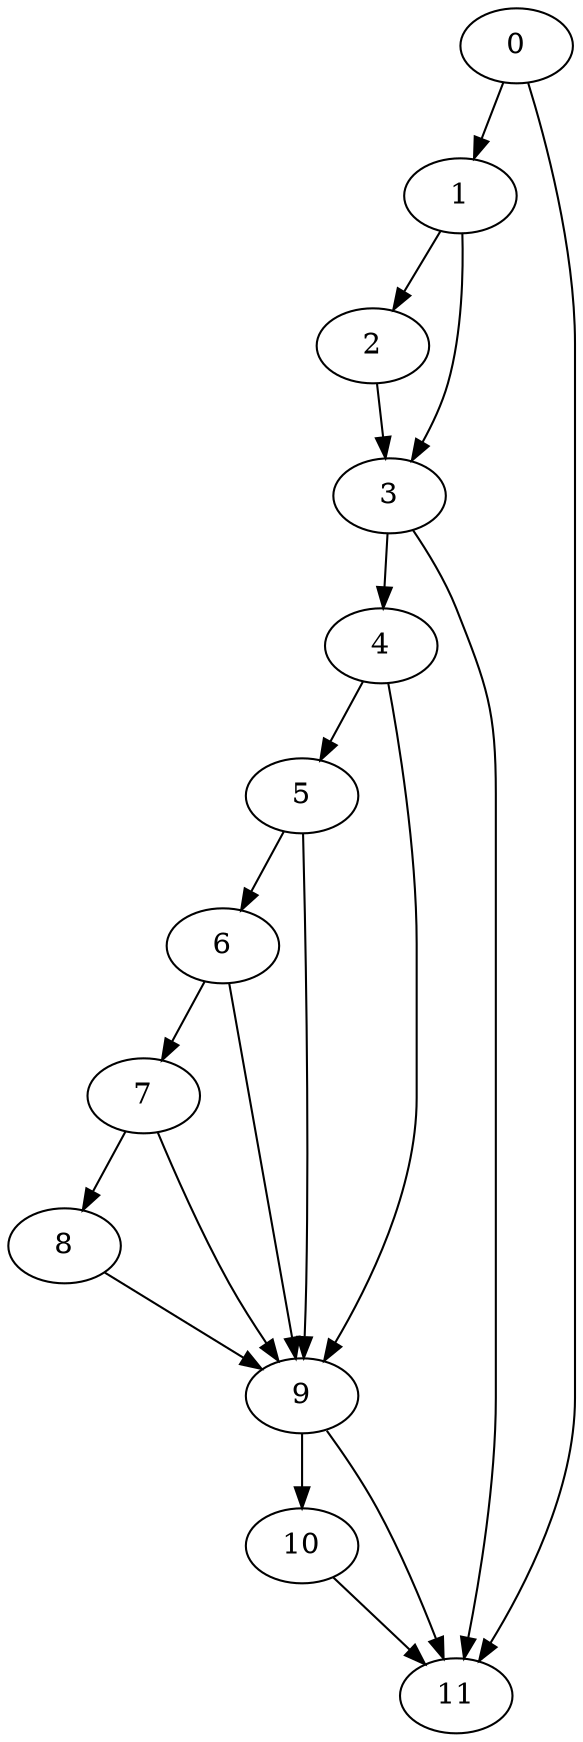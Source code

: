 digraph {
	0
	1
	2
	3
	4
	5
	6
	7
	8
	9
	10
	11
	3 -> 4
	6 -> 7
	4 -> 9
	5 -> 9
	6 -> 9
	7 -> 9
	8 -> 9
	9 -> 10
	0 -> 1
	1 -> 2
	1 -> 3
	2 -> 3
	4 -> 5
	5 -> 6
	7 -> 8
	0 -> 11
	3 -> 11
	9 -> 11
	10 -> 11
}
